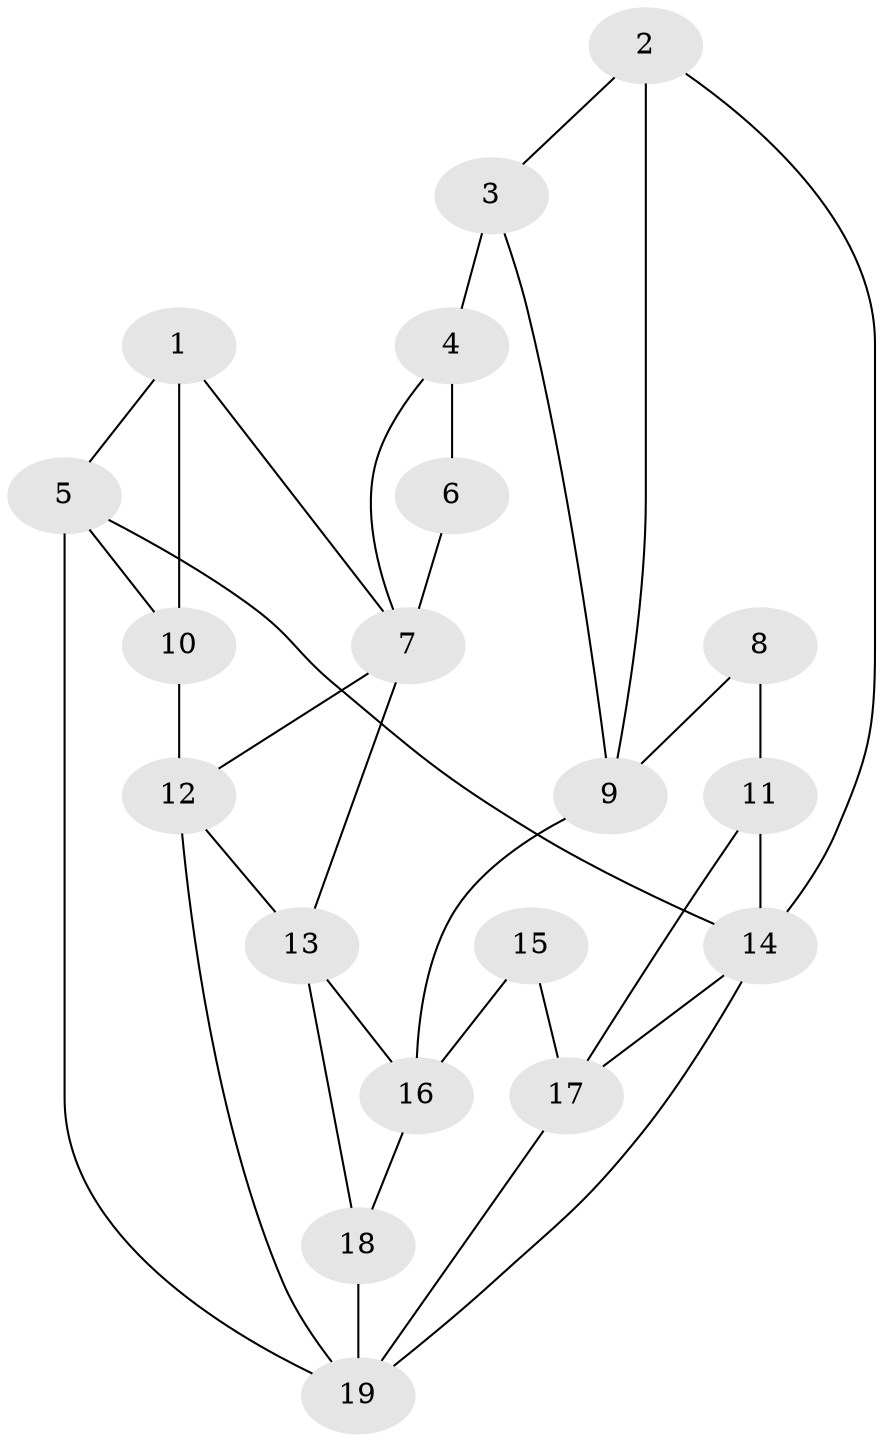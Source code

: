 // original degree distribution, {3: 0.03636363636363636, 4: 0.2545454545454545, 5: 0.509090909090909, 6: 0.2}
// Generated by graph-tools (version 1.1) at 2025/38/03/04/25 23:38:20]
// undirected, 19 vertices, 33 edges
graph export_dot {
  node [color=gray90,style=filled];
  1;
  2;
  3;
  4;
  5;
  6;
  7;
  8;
  9;
  10;
  11;
  12;
  13;
  14;
  15;
  16;
  17;
  18;
  19;
  1 -- 5 [weight=1.0];
  1 -- 7 [weight=1.0];
  1 -- 10 [weight=1.0];
  2 -- 3 [weight=1.0];
  2 -- 9 [weight=1.0];
  2 -- 14 [weight=1.0];
  3 -- 4 [weight=2.0];
  3 -- 9 [weight=1.0];
  4 -- 6 [weight=3.0];
  4 -- 7 [weight=1.0];
  5 -- 10 [weight=1.0];
  5 -- 14 [weight=1.0];
  5 -- 19 [weight=1.0];
  6 -- 7 [weight=1.0];
  7 -- 12 [weight=1.0];
  7 -- 13 [weight=1.0];
  8 -- 9 [weight=2.0];
  8 -- 11 [weight=2.0];
  9 -- 16 [weight=1.0];
  10 -- 12 [weight=2.0];
  11 -- 14 [weight=2.0];
  11 -- 17 [weight=1.0];
  12 -- 13 [weight=1.0];
  12 -- 19 [weight=1.0];
  13 -- 16 [weight=1.0];
  13 -- 18 [weight=1.0];
  14 -- 17 [weight=1.0];
  14 -- 19 [weight=1.0];
  15 -- 16 [weight=2.0];
  15 -- 17 [weight=2.0];
  16 -- 18 [weight=1.0];
  17 -- 19 [weight=1.0];
  18 -- 19 [weight=2.0];
}
